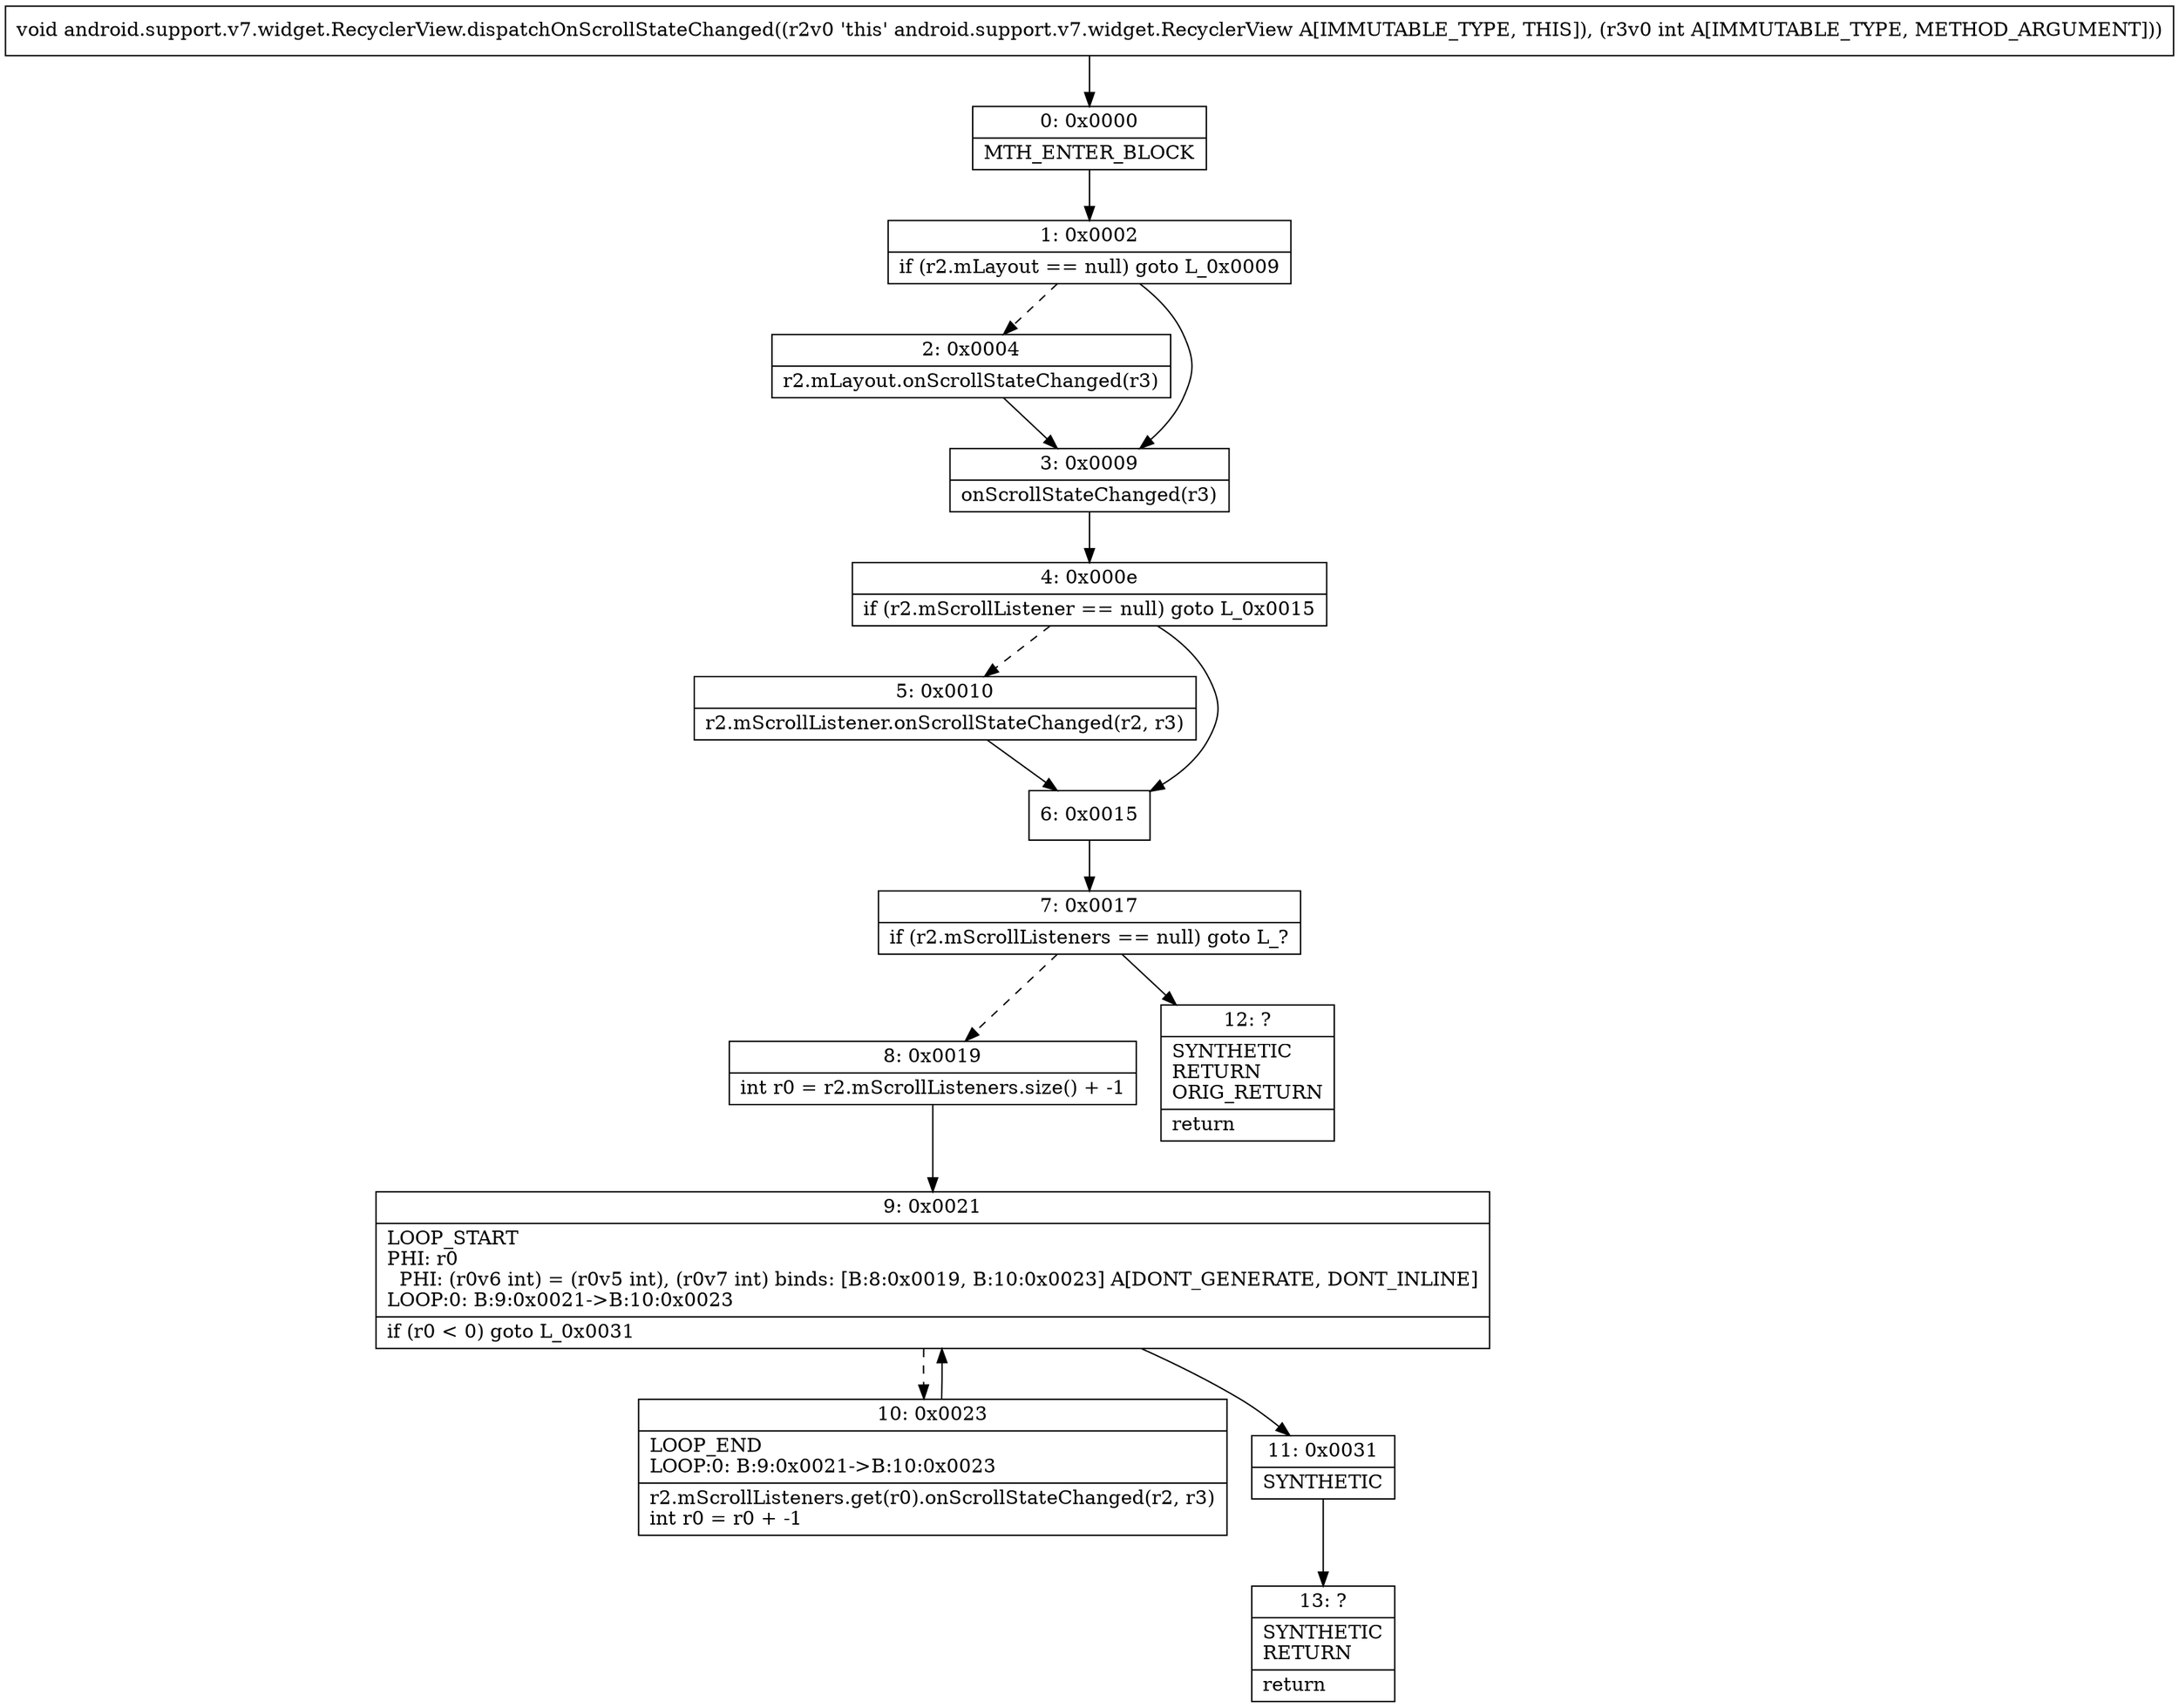 digraph "CFG forandroid.support.v7.widget.RecyclerView.dispatchOnScrollStateChanged(I)V" {
Node_0 [shape=record,label="{0\:\ 0x0000|MTH_ENTER_BLOCK\l}"];
Node_1 [shape=record,label="{1\:\ 0x0002|if (r2.mLayout == null) goto L_0x0009\l}"];
Node_2 [shape=record,label="{2\:\ 0x0004|r2.mLayout.onScrollStateChanged(r3)\l}"];
Node_3 [shape=record,label="{3\:\ 0x0009|onScrollStateChanged(r3)\l}"];
Node_4 [shape=record,label="{4\:\ 0x000e|if (r2.mScrollListener == null) goto L_0x0015\l}"];
Node_5 [shape=record,label="{5\:\ 0x0010|r2.mScrollListener.onScrollStateChanged(r2, r3)\l}"];
Node_6 [shape=record,label="{6\:\ 0x0015}"];
Node_7 [shape=record,label="{7\:\ 0x0017|if (r2.mScrollListeners == null) goto L_?\l}"];
Node_8 [shape=record,label="{8\:\ 0x0019|int r0 = r2.mScrollListeners.size() + \-1\l}"];
Node_9 [shape=record,label="{9\:\ 0x0021|LOOP_START\lPHI: r0 \l  PHI: (r0v6 int) = (r0v5 int), (r0v7 int) binds: [B:8:0x0019, B:10:0x0023] A[DONT_GENERATE, DONT_INLINE]\lLOOP:0: B:9:0x0021\-\>B:10:0x0023\l|if (r0 \< 0) goto L_0x0031\l}"];
Node_10 [shape=record,label="{10\:\ 0x0023|LOOP_END\lLOOP:0: B:9:0x0021\-\>B:10:0x0023\l|r2.mScrollListeners.get(r0).onScrollStateChanged(r2, r3)\lint r0 = r0 + \-1\l}"];
Node_11 [shape=record,label="{11\:\ 0x0031|SYNTHETIC\l}"];
Node_12 [shape=record,label="{12\:\ ?|SYNTHETIC\lRETURN\lORIG_RETURN\l|return\l}"];
Node_13 [shape=record,label="{13\:\ ?|SYNTHETIC\lRETURN\l|return\l}"];
MethodNode[shape=record,label="{void android.support.v7.widget.RecyclerView.dispatchOnScrollStateChanged((r2v0 'this' android.support.v7.widget.RecyclerView A[IMMUTABLE_TYPE, THIS]), (r3v0 int A[IMMUTABLE_TYPE, METHOD_ARGUMENT])) }"];
MethodNode -> Node_0;
Node_0 -> Node_1;
Node_1 -> Node_2[style=dashed];
Node_1 -> Node_3;
Node_2 -> Node_3;
Node_3 -> Node_4;
Node_4 -> Node_5[style=dashed];
Node_4 -> Node_6;
Node_5 -> Node_6;
Node_6 -> Node_7;
Node_7 -> Node_8[style=dashed];
Node_7 -> Node_12;
Node_8 -> Node_9;
Node_9 -> Node_10[style=dashed];
Node_9 -> Node_11;
Node_10 -> Node_9;
Node_11 -> Node_13;
}


